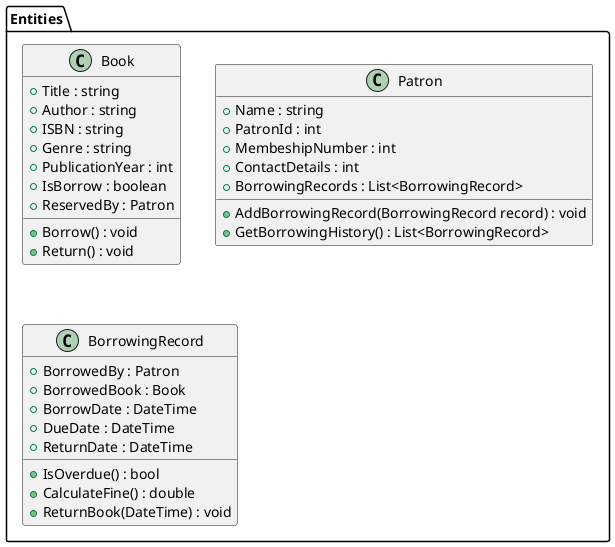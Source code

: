@startuml Models

package "Entities" {

    class Book {
        + Title : string
        + Author : string
        + ISBN : string
        + Genre : string
        + PublicationYear : int
        + IsBorrow : boolean
        + ReservedBy : Patron

        + Borrow() : void
        + Return() : void
    }

    class Patron {
        + Name : string
        + PatronId : int
        + MembeshipNumber : int
        + ContactDetails : int
        + BorrowingRecords : List<BorrowingRecord>

        + AddBorrowingRecord(BorrowingRecord record) : void
        + GetBorrowingHistory() : List<BorrowingRecord> 
    }

    class BorrowingRecord {
        + BorrowedBy : Patron
        + BorrowedBook : Book
        + BorrowDate : DateTime
        + DueDate : DateTime
        + ReturnDate : DateTime

        + IsOverdue() : bool
        + CalculateFine() : double
        + ReturnBook(DateTime) : void
    }
}

@enduml
